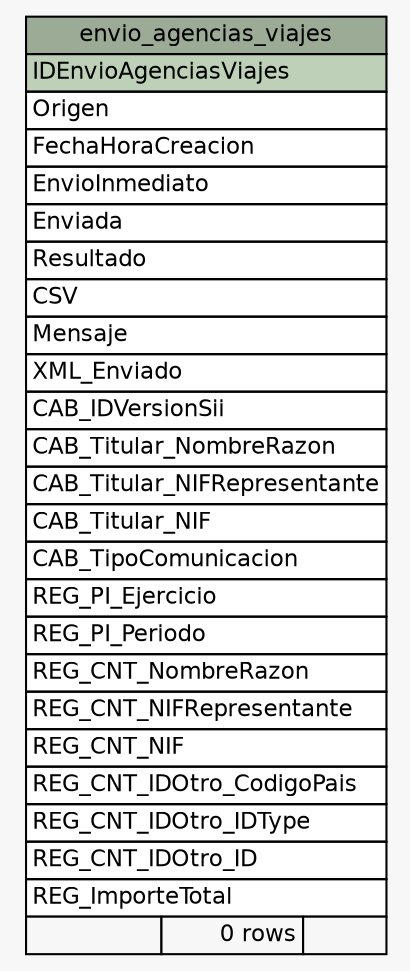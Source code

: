 // dot 2.38.0 on Windows 10 10.0
// SchemaSpy rev 590
digraph "envio_agencias_viajes" {
  graph [
    rankdir="RL"
    bgcolor="#f7f7f7"
    nodesep="0.18"
    ranksep="0.46"
    fontname="Helvetica"
    fontsize="11"
  ];
  node [
    fontname="Helvetica"
    fontsize="11"
    shape="plaintext"
  ];
  edge [
    arrowsize="0.8"
  ];
  "envio_agencias_viajes" [
    label=<
    <TABLE BORDER="0" CELLBORDER="1" CELLSPACING="0" BGCOLOR="#ffffff">
      <TR><TD COLSPAN="3" BGCOLOR="#9bab96" ALIGN="CENTER">envio_agencias_viajes</TD></TR>
      <TR><TD PORT="IDEnvioAgenciasViajes" COLSPAN="3" BGCOLOR="#bed1b8" ALIGN="LEFT">IDEnvioAgenciasViajes</TD></TR>
      <TR><TD PORT="Origen" COLSPAN="3" ALIGN="LEFT">Origen</TD></TR>
      <TR><TD PORT="FechaHoraCreacion" COLSPAN="3" ALIGN="LEFT">FechaHoraCreacion</TD></TR>
      <TR><TD PORT="EnvioInmediato" COLSPAN="3" ALIGN="LEFT">EnvioInmediato</TD></TR>
      <TR><TD PORT="Enviada" COLSPAN="3" ALIGN="LEFT">Enviada</TD></TR>
      <TR><TD PORT="Resultado" COLSPAN="3" ALIGN="LEFT">Resultado</TD></TR>
      <TR><TD PORT="CSV" COLSPAN="3" ALIGN="LEFT">CSV</TD></TR>
      <TR><TD PORT="Mensaje" COLSPAN="3" ALIGN="LEFT">Mensaje</TD></TR>
      <TR><TD PORT="XML_Enviado" COLSPAN="3" ALIGN="LEFT">XML_Enviado</TD></TR>
      <TR><TD PORT="CAB_IDVersionSii" COLSPAN="3" ALIGN="LEFT">CAB_IDVersionSii</TD></TR>
      <TR><TD PORT="CAB_Titular_NombreRazon" COLSPAN="3" ALIGN="LEFT">CAB_Titular_NombreRazon</TD></TR>
      <TR><TD PORT="CAB_Titular_NIFRepresentante" COLSPAN="3" ALIGN="LEFT">CAB_Titular_NIFRepresentante</TD></TR>
      <TR><TD PORT="CAB_Titular_NIF" COLSPAN="3" ALIGN="LEFT">CAB_Titular_NIF</TD></TR>
      <TR><TD PORT="CAB_TipoComunicacion" COLSPAN="3" ALIGN="LEFT">CAB_TipoComunicacion</TD></TR>
      <TR><TD PORT="REG_PI_Ejercicio" COLSPAN="3" ALIGN="LEFT">REG_PI_Ejercicio</TD></TR>
      <TR><TD PORT="REG_PI_Periodo" COLSPAN="3" ALIGN="LEFT">REG_PI_Periodo</TD></TR>
      <TR><TD PORT="REG_CNT_NombreRazon" COLSPAN="3" ALIGN="LEFT">REG_CNT_NombreRazon</TD></TR>
      <TR><TD PORT="REG_CNT_NIFRepresentante" COLSPAN="3" ALIGN="LEFT">REG_CNT_NIFRepresentante</TD></TR>
      <TR><TD PORT="REG_CNT_NIF" COLSPAN="3" ALIGN="LEFT">REG_CNT_NIF</TD></TR>
      <TR><TD PORT="REG_CNT_IDOtro_CodigoPais" COLSPAN="3" ALIGN="LEFT">REG_CNT_IDOtro_CodigoPais</TD></TR>
      <TR><TD PORT="REG_CNT_IDOtro_IDType" COLSPAN="3" ALIGN="LEFT">REG_CNT_IDOtro_IDType</TD></TR>
      <TR><TD PORT="REG_CNT_IDOtro_ID" COLSPAN="3" ALIGN="LEFT">REG_CNT_IDOtro_ID</TD></TR>
      <TR><TD PORT="REG_ImporteTotal" COLSPAN="3" ALIGN="LEFT">REG_ImporteTotal</TD></TR>
      <TR><TD ALIGN="LEFT" BGCOLOR="#f7f7f7">  </TD><TD ALIGN="RIGHT" BGCOLOR="#f7f7f7">0 rows</TD><TD ALIGN="RIGHT" BGCOLOR="#f7f7f7">  </TD></TR>
    </TABLE>>
    URL="tables/envio_agencias_viajes.html"
    tooltip="envio_agencias_viajes"
  ];
}
